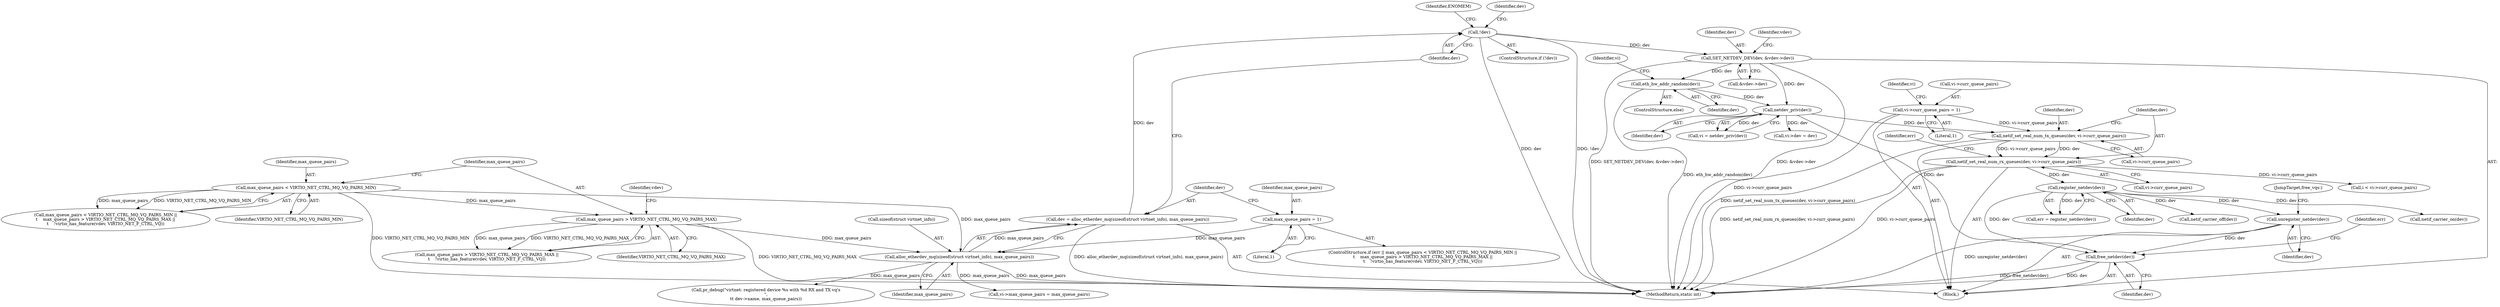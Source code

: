digraph "0_linux_48900cb6af4282fa0fb6ff4d72a81aa3dadb5c39@API" {
"1000638" [label="(Call,free_netdev(dev))"];
"1000505" [label="(Call,register_netdev(dev))"];
"1000498" [label="(Call,netif_set_real_num_rx_queues(dev, vi->curr_queue_pairs))"];
"1000493" [label="(Call,netif_set_real_num_tx_queues(dev, vi->curr_queue_pairs))"];
"1000329" [label="(Call,netdev_priv(dev))"];
"1000325" [label="(Call,eth_hw_addr_random(dev))"];
"1000203" [label="(Call,SET_NETDEV_DEV(dev, &vdev->dev))"];
"1000174" [label="(Call,!dev)"];
"1000167" [label="(Call,dev = alloc_etherdev_mq(sizeof(struct virtnet_info), max_queue_pairs))"];
"1000169" [label="(Call,alloc_etherdev_mq(sizeof(struct virtnet_info), max_queue_pairs))"];
"1000157" [label="(Call,max_queue_pairs > VIRTIO_NET_CTRL_MQ_VQ_PAIRS_MAX)"];
"1000153" [label="(Call,max_queue_pairs < VIRTIO_NET_CTRL_MQ_VQ_PAIRS_MIN)"];
"1000164" [label="(Call,max_queue_pairs = 1)"];
"1000466" [label="(Call,vi->curr_queue_pairs = 1)"];
"1000620" [label="(Call,unregister_netdev(dev))"];
"1000605" [label="(Call,netif_carrier_on(dev))"];
"1000493" [label="(Call,netif_set_real_num_tx_queues(dev, vi->curr_queue_pairs))"];
"1000204" [label="(Identifier,dev)"];
"1000173" [label="(ControlStructure,if (!dev))"];
"1000330" [label="(Identifier,dev)"];
"1000156" [label="(Call,max_queue_pairs > VIRTIO_NET_CTRL_MQ_VQ_PAIRS_MAX ||\n\t    !virtio_has_feature(vdev, VIRTIO_NET_F_CTRL_VQ))"];
"1000499" [label="(Identifier,dev)"];
"1000329" [label="(Call,netdev_priv(dev))"];
"1000168" [label="(Identifier,dev)"];
"1000641" [label="(Identifier,err)"];
"1000118" [label="(Block,)"];
"1000324" [label="(ControlStructure,else)"];
"1000203" [label="(Call,SET_NETDEV_DEV(dev, &vdev->dev))"];
"1000152" [label="(Call,max_queue_pairs < VIRTIO_NET_CTRL_MQ_VQ_PAIRS_MIN ||\n\t    max_queue_pairs > VIRTIO_NET_CTRL_MQ_VQ_PAIRS_MAX ||\n\t    !virtio_has_feature(vdev, VIRTIO_NET_F_CTRL_VQ))"];
"1000155" [label="(Identifier,VIRTIO_NET_CTRL_MQ_VQ_PAIRS_MIN)"];
"1000642" [label="(MethodReturn,static int)"];
"1000166" [label="(Literal,1)"];
"1000638" [label="(Call,free_netdev(dev))"];
"1000164" [label="(Call,max_queue_pairs = 1)"];
"1000174" [label="(Call,!dev)"];
"1000159" [label="(Identifier,VIRTIO_NET_CTRL_MQ_VQ_PAIRS_MAX)"];
"1000503" [label="(Call,err = register_netdev(dev))"];
"1000622" [label="(JumpTarget,free_vqs:)"];
"1000505" [label="(Call,register_netdev(dev))"];
"1000162" [label="(Identifier,vdev)"];
"1000211" [label="(Identifier,vdev)"];
"1000327" [label="(Call,vi = netdev_priv(dev))"];
"1000157" [label="(Call,max_queue_pairs > VIRTIO_NET_CTRL_MQ_VQ_PAIRS_MAX)"];
"1000620" [label="(Call,unregister_netdev(dev))"];
"1000178" [label="(Identifier,ENOMEM)"];
"1000500" [label="(Call,vi->curr_queue_pairs)"];
"1000205" [label="(Call,&vdev->dev)"];
"1000498" [label="(Call,netif_set_real_num_rx_queues(dev, vi->curr_queue_pairs))"];
"1000328" [label="(Identifier,vi)"];
"1000621" [label="(Identifier,dev)"];
"1000466" [label="(Call,vi->curr_queue_pairs = 1)"];
"1000170" [label="(Call,sizeof(struct virtnet_info))"];
"1000639" [label="(Identifier,dev)"];
"1000494" [label="(Identifier,dev)"];
"1000326" [label="(Identifier,dev)"];
"1000519" [label="(Call,i < vi->curr_queue_pairs)"];
"1000473" [label="(Identifier,vi)"];
"1000175" [label="(Identifier,dev)"];
"1000331" [label="(Call,vi->dev = dev)"];
"1000158" [label="(Identifier,max_queue_pairs)"];
"1000607" [label="(Call,pr_debug(\"virtnet: registered device %s with %d RX and TX vq's\n\",\n\t\t dev->name, max_queue_pairs))"];
"1000149" [label="(ControlStructure,if (err || max_queue_pairs < VIRTIO_NET_CTRL_MQ_VQ_PAIRS_MIN ||\n\t    max_queue_pairs > VIRTIO_NET_CTRL_MQ_VQ_PAIRS_MAX ||\n\t    !virtio_has_feature(vdev, VIRTIO_NET_F_CTRL_VQ)))"];
"1000153" [label="(Call,max_queue_pairs < VIRTIO_NET_CTRL_MQ_VQ_PAIRS_MIN)"];
"1000504" [label="(Identifier,err)"];
"1000154" [label="(Identifier,max_queue_pairs)"];
"1000325" [label="(Call,eth_hw_addr_random(dev))"];
"1000467" [label="(Call,vi->curr_queue_pairs)"];
"1000495" [label="(Call,vi->curr_queue_pairs)"];
"1000470" [label="(Literal,1)"];
"1000172" [label="(Identifier,max_queue_pairs)"];
"1000506" [label="(Identifier,dev)"];
"1000181" [label="(Identifier,dev)"];
"1000471" [label="(Call,vi->max_queue_pairs = max_queue_pairs)"];
"1000167" [label="(Call,dev = alloc_etherdev_mq(sizeof(struct virtnet_info), max_queue_pairs))"];
"1000591" [label="(Call,netif_carrier_off(dev))"];
"1000169" [label="(Call,alloc_etherdev_mq(sizeof(struct virtnet_info), max_queue_pairs))"];
"1000165" [label="(Identifier,max_queue_pairs)"];
"1000638" -> "1000118"  [label="AST: "];
"1000638" -> "1000639"  [label="CFG: "];
"1000639" -> "1000638"  [label="AST: "];
"1000641" -> "1000638"  [label="CFG: "];
"1000638" -> "1000642"  [label="DDG: free_netdev(dev)"];
"1000638" -> "1000642"  [label="DDG: dev"];
"1000505" -> "1000638"  [label="DDG: dev"];
"1000620" -> "1000638"  [label="DDG: dev"];
"1000329" -> "1000638"  [label="DDG: dev"];
"1000505" -> "1000503"  [label="AST: "];
"1000505" -> "1000506"  [label="CFG: "];
"1000506" -> "1000505"  [label="AST: "];
"1000503" -> "1000505"  [label="CFG: "];
"1000505" -> "1000503"  [label="DDG: dev"];
"1000498" -> "1000505"  [label="DDG: dev"];
"1000505" -> "1000591"  [label="DDG: dev"];
"1000505" -> "1000605"  [label="DDG: dev"];
"1000505" -> "1000620"  [label="DDG: dev"];
"1000498" -> "1000118"  [label="AST: "];
"1000498" -> "1000500"  [label="CFG: "];
"1000499" -> "1000498"  [label="AST: "];
"1000500" -> "1000498"  [label="AST: "];
"1000504" -> "1000498"  [label="CFG: "];
"1000498" -> "1000642"  [label="DDG: netif_set_real_num_rx_queues(dev, vi->curr_queue_pairs)"];
"1000498" -> "1000642"  [label="DDG: vi->curr_queue_pairs"];
"1000493" -> "1000498"  [label="DDG: dev"];
"1000493" -> "1000498"  [label="DDG: vi->curr_queue_pairs"];
"1000498" -> "1000519"  [label="DDG: vi->curr_queue_pairs"];
"1000493" -> "1000118"  [label="AST: "];
"1000493" -> "1000495"  [label="CFG: "];
"1000494" -> "1000493"  [label="AST: "];
"1000495" -> "1000493"  [label="AST: "];
"1000499" -> "1000493"  [label="CFG: "];
"1000493" -> "1000642"  [label="DDG: netif_set_real_num_tx_queues(dev, vi->curr_queue_pairs)"];
"1000329" -> "1000493"  [label="DDG: dev"];
"1000466" -> "1000493"  [label="DDG: vi->curr_queue_pairs"];
"1000329" -> "1000327"  [label="AST: "];
"1000329" -> "1000330"  [label="CFG: "];
"1000330" -> "1000329"  [label="AST: "];
"1000327" -> "1000329"  [label="CFG: "];
"1000329" -> "1000327"  [label="DDG: dev"];
"1000325" -> "1000329"  [label="DDG: dev"];
"1000203" -> "1000329"  [label="DDG: dev"];
"1000329" -> "1000331"  [label="DDG: dev"];
"1000325" -> "1000324"  [label="AST: "];
"1000325" -> "1000326"  [label="CFG: "];
"1000326" -> "1000325"  [label="AST: "];
"1000328" -> "1000325"  [label="CFG: "];
"1000325" -> "1000642"  [label="DDG: eth_hw_addr_random(dev)"];
"1000203" -> "1000325"  [label="DDG: dev"];
"1000203" -> "1000118"  [label="AST: "];
"1000203" -> "1000205"  [label="CFG: "];
"1000204" -> "1000203"  [label="AST: "];
"1000205" -> "1000203"  [label="AST: "];
"1000211" -> "1000203"  [label="CFG: "];
"1000203" -> "1000642"  [label="DDG: SET_NETDEV_DEV(dev, &vdev->dev)"];
"1000203" -> "1000642"  [label="DDG: &vdev->dev"];
"1000174" -> "1000203"  [label="DDG: dev"];
"1000174" -> "1000173"  [label="AST: "];
"1000174" -> "1000175"  [label="CFG: "];
"1000175" -> "1000174"  [label="AST: "];
"1000178" -> "1000174"  [label="CFG: "];
"1000181" -> "1000174"  [label="CFG: "];
"1000174" -> "1000642"  [label="DDG: !dev"];
"1000174" -> "1000642"  [label="DDG: dev"];
"1000167" -> "1000174"  [label="DDG: dev"];
"1000167" -> "1000118"  [label="AST: "];
"1000167" -> "1000169"  [label="CFG: "];
"1000168" -> "1000167"  [label="AST: "];
"1000169" -> "1000167"  [label="AST: "];
"1000175" -> "1000167"  [label="CFG: "];
"1000167" -> "1000642"  [label="DDG: alloc_etherdev_mq(sizeof(struct virtnet_info), max_queue_pairs)"];
"1000169" -> "1000167"  [label="DDG: max_queue_pairs"];
"1000169" -> "1000172"  [label="CFG: "];
"1000170" -> "1000169"  [label="AST: "];
"1000172" -> "1000169"  [label="AST: "];
"1000169" -> "1000642"  [label="DDG: max_queue_pairs"];
"1000157" -> "1000169"  [label="DDG: max_queue_pairs"];
"1000153" -> "1000169"  [label="DDG: max_queue_pairs"];
"1000164" -> "1000169"  [label="DDG: max_queue_pairs"];
"1000169" -> "1000471"  [label="DDG: max_queue_pairs"];
"1000169" -> "1000607"  [label="DDG: max_queue_pairs"];
"1000157" -> "1000156"  [label="AST: "];
"1000157" -> "1000159"  [label="CFG: "];
"1000158" -> "1000157"  [label="AST: "];
"1000159" -> "1000157"  [label="AST: "];
"1000162" -> "1000157"  [label="CFG: "];
"1000156" -> "1000157"  [label="CFG: "];
"1000157" -> "1000642"  [label="DDG: VIRTIO_NET_CTRL_MQ_VQ_PAIRS_MAX"];
"1000157" -> "1000156"  [label="DDG: max_queue_pairs"];
"1000157" -> "1000156"  [label="DDG: VIRTIO_NET_CTRL_MQ_VQ_PAIRS_MAX"];
"1000153" -> "1000157"  [label="DDG: max_queue_pairs"];
"1000153" -> "1000152"  [label="AST: "];
"1000153" -> "1000155"  [label="CFG: "];
"1000154" -> "1000153"  [label="AST: "];
"1000155" -> "1000153"  [label="AST: "];
"1000158" -> "1000153"  [label="CFG: "];
"1000152" -> "1000153"  [label="CFG: "];
"1000153" -> "1000642"  [label="DDG: VIRTIO_NET_CTRL_MQ_VQ_PAIRS_MIN"];
"1000153" -> "1000152"  [label="DDG: max_queue_pairs"];
"1000153" -> "1000152"  [label="DDG: VIRTIO_NET_CTRL_MQ_VQ_PAIRS_MIN"];
"1000164" -> "1000149"  [label="AST: "];
"1000164" -> "1000166"  [label="CFG: "];
"1000165" -> "1000164"  [label="AST: "];
"1000166" -> "1000164"  [label="AST: "];
"1000168" -> "1000164"  [label="CFG: "];
"1000466" -> "1000118"  [label="AST: "];
"1000466" -> "1000470"  [label="CFG: "];
"1000467" -> "1000466"  [label="AST: "];
"1000470" -> "1000466"  [label="AST: "];
"1000473" -> "1000466"  [label="CFG: "];
"1000466" -> "1000642"  [label="DDG: vi->curr_queue_pairs"];
"1000620" -> "1000118"  [label="AST: "];
"1000620" -> "1000621"  [label="CFG: "];
"1000621" -> "1000620"  [label="AST: "];
"1000622" -> "1000620"  [label="CFG: "];
"1000620" -> "1000642"  [label="DDG: unregister_netdev(dev)"];
}
